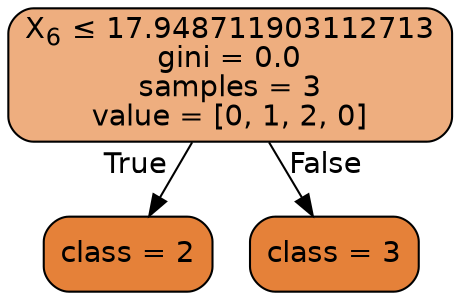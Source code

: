 
    digraph Tree {
    node [shape=box, style="filled, rounded", color="black", fontname=helvetica] ;
    edge [fontname=helvetica] ;
        0 [label=<X<SUB>6</SUB> &le; 17.948711903112713<br/>gini = 0.0<br/>samples = 3<br/>value = [0, 1, 2, 0]>, fillcolor="#e58139a4"] ;
    1 [label="class = 2", fillcolor="#e58139ff"] ;
    2 [label="class = 3", fillcolor="#e58139ff"] ;
    0 -> 1 [labeldistance=2.5, labelangle=45, headlabel="True"] ;
    0 -> 2 [labeldistance=2.5, labelangle=-45, headlabel="False"] ;

    }
    